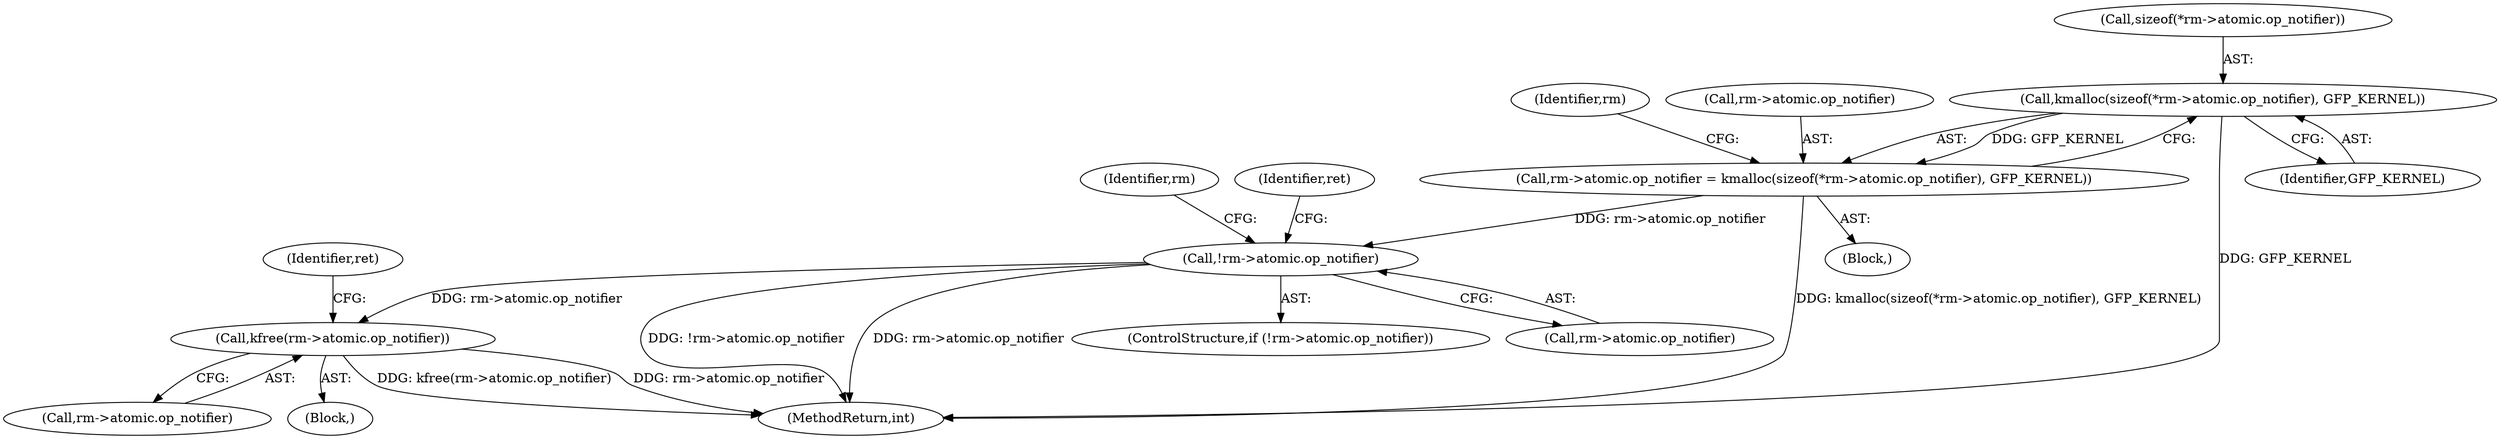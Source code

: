 digraph "0_linux_7d11f77f84b27cef452cee332f4e469503084737@API" {
"1000451" [label="(Call,kmalloc(sizeof(*rm->atomic.op_notifier), GFP_KERNEL))"];
"1000445" [label="(Call,rm->atomic.op_notifier = kmalloc(sizeof(*rm->atomic.op_notifier), GFP_KERNEL))"];
"1000461" [label="(Call,!rm->atomic.op_notifier)"];
"1000531" [label="(Call,kfree(rm->atomic.op_notifier))"];
"1000539" [label="(MethodReturn,int)"];
"1000464" [label="(Identifier,rm)"];
"1000461" [label="(Call,!rm->atomic.op_notifier)"];
"1000531" [label="(Call,kfree(rm->atomic.op_notifier))"];
"1000538" [label="(Identifier,ret)"];
"1000445" [label="(Call,rm->atomic.op_notifier = kmalloc(sizeof(*rm->atomic.op_notifier), GFP_KERNEL))"];
"1000452" [label="(Call,sizeof(*rm->atomic.op_notifier))"];
"1000532" [label="(Call,rm->atomic.op_notifier)"];
"1000444" [label="(Block,)"];
"1000459" [label="(Identifier,GFP_KERNEL)"];
"1000460" [label="(ControlStructure,if (!rm->atomic.op_notifier))"];
"1000108" [label="(Block,)"];
"1000477" [label="(Identifier,rm)"];
"1000469" [label="(Identifier,ret)"];
"1000451" [label="(Call,kmalloc(sizeof(*rm->atomic.op_notifier), GFP_KERNEL))"];
"1000462" [label="(Call,rm->atomic.op_notifier)"];
"1000446" [label="(Call,rm->atomic.op_notifier)"];
"1000451" -> "1000445"  [label="AST: "];
"1000451" -> "1000459"  [label="CFG: "];
"1000452" -> "1000451"  [label="AST: "];
"1000459" -> "1000451"  [label="AST: "];
"1000445" -> "1000451"  [label="CFG: "];
"1000451" -> "1000539"  [label="DDG: GFP_KERNEL"];
"1000451" -> "1000445"  [label="DDG: GFP_KERNEL"];
"1000445" -> "1000444"  [label="AST: "];
"1000446" -> "1000445"  [label="AST: "];
"1000464" -> "1000445"  [label="CFG: "];
"1000445" -> "1000539"  [label="DDG: kmalloc(sizeof(*rm->atomic.op_notifier), GFP_KERNEL)"];
"1000445" -> "1000461"  [label="DDG: rm->atomic.op_notifier"];
"1000461" -> "1000460"  [label="AST: "];
"1000461" -> "1000462"  [label="CFG: "];
"1000462" -> "1000461"  [label="AST: "];
"1000469" -> "1000461"  [label="CFG: "];
"1000477" -> "1000461"  [label="CFG: "];
"1000461" -> "1000539"  [label="DDG: !rm->atomic.op_notifier"];
"1000461" -> "1000539"  [label="DDG: rm->atomic.op_notifier"];
"1000461" -> "1000531"  [label="DDG: rm->atomic.op_notifier"];
"1000531" -> "1000108"  [label="AST: "];
"1000531" -> "1000532"  [label="CFG: "];
"1000532" -> "1000531"  [label="AST: "];
"1000538" -> "1000531"  [label="CFG: "];
"1000531" -> "1000539"  [label="DDG: kfree(rm->atomic.op_notifier)"];
"1000531" -> "1000539"  [label="DDG: rm->atomic.op_notifier"];
}
